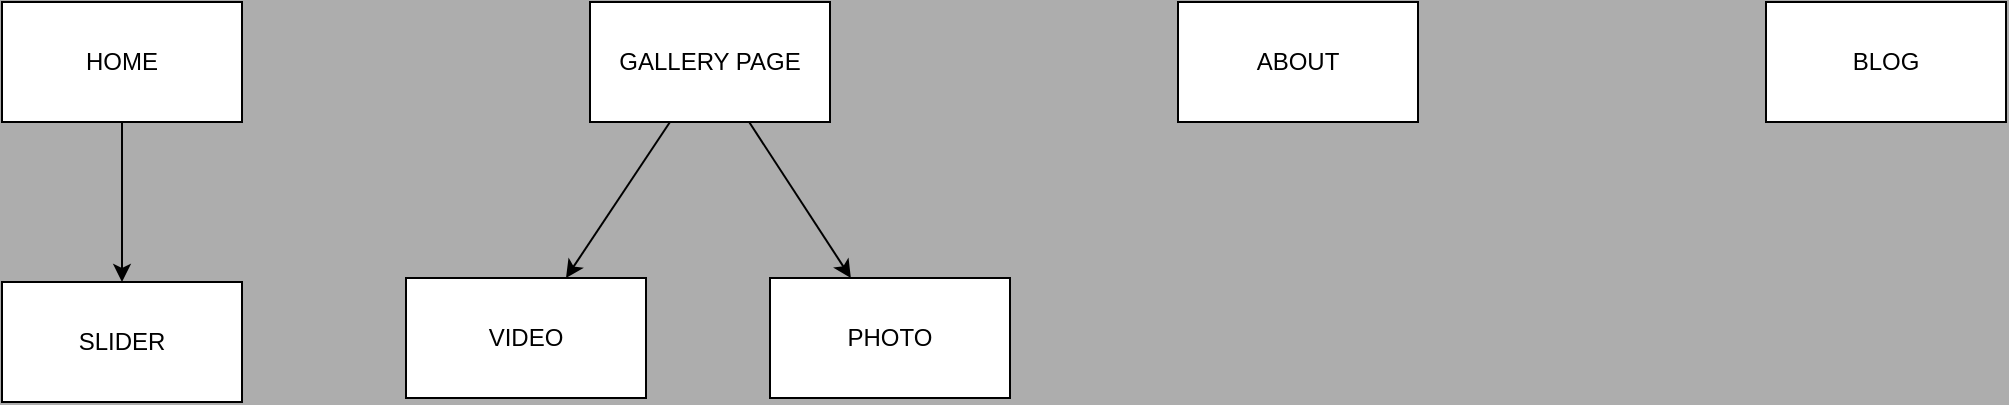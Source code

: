 <mxfile>
    <diagram id="Y5ZYDN11EcBNDQd0qTus" name="Page-1">
        <mxGraphModel dx="1546" dy="782" grid="0" gridSize="10" guides="1" tooltips="1" connect="1" arrows="1" fold="1" page="0" pageScale="1" pageWidth="827" pageHeight="1169" background="#ADADAD" math="0" shadow="0">
            <root>
                <mxCell id="0"/>
                <mxCell id="1" parent="0"/>
                <mxCell id="12" value="" style="edgeStyle=none;html=1;" edge="1" parent="1" source="2" target="11">
                    <mxGeometry relative="1" as="geometry"/>
                </mxCell>
                <mxCell id="2" value="HOME" style="rounded=0;whiteSpace=wrap;html=1;" parent="1" vertex="1">
                    <mxGeometry x="-54" y="146" width="120" height="60" as="geometry"/>
                </mxCell>
                <mxCell id="8" value="" style="edgeStyle=none;html=1;" edge="1" parent="1" source="3" target="7">
                    <mxGeometry relative="1" as="geometry"/>
                </mxCell>
                <mxCell id="10" value="" style="edgeStyle=none;html=1;" edge="1" parent="1" source="3" target="9">
                    <mxGeometry relative="1" as="geometry"/>
                </mxCell>
                <mxCell id="3" value="GALLERY PAGE" style="rounded=0;whiteSpace=wrap;html=1;" parent="1" vertex="1">
                    <mxGeometry x="240" y="146" width="120" height="60" as="geometry"/>
                </mxCell>
                <mxCell id="5" value="ABOUT" style="rounded=0;whiteSpace=wrap;html=1;" parent="1" vertex="1">
                    <mxGeometry x="534" y="146" width="120" height="60" as="geometry"/>
                </mxCell>
                <mxCell id="6" value="BLOG" style="rounded=0;whiteSpace=wrap;html=1;" vertex="1" parent="1">
                    <mxGeometry x="828" y="146" width="120" height="60" as="geometry"/>
                </mxCell>
                <mxCell id="7" value="VIDEO" style="rounded=0;whiteSpace=wrap;html=1;" vertex="1" parent="1">
                    <mxGeometry x="148" y="284" width="120" height="60" as="geometry"/>
                </mxCell>
                <mxCell id="9" value="PHOTO" style="rounded=0;whiteSpace=wrap;html=1;" vertex="1" parent="1">
                    <mxGeometry x="330" y="284" width="120" height="60" as="geometry"/>
                </mxCell>
                <mxCell id="11" value="SLIDER" style="rounded=0;whiteSpace=wrap;html=1;" vertex="1" parent="1">
                    <mxGeometry x="-54" y="286" width="120" height="60" as="geometry"/>
                </mxCell>
            </root>
        </mxGraphModel>
    </diagram>
</mxfile>